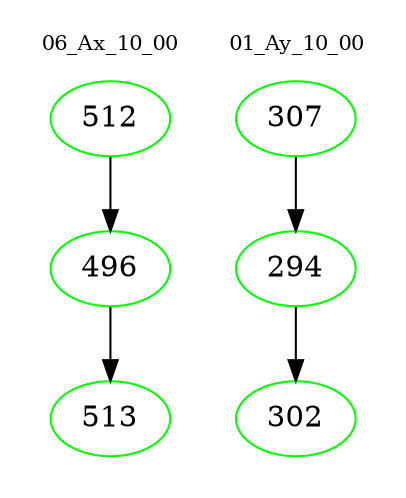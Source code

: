 digraph{
subgraph cluster_0 {
color = white
label = "06_Ax_10_00";
fontsize=10;
T0_512 [label="512", color="green"]
T0_512 -> T0_496 [color="black"]
T0_496 [label="496", color="green"]
T0_496 -> T0_513 [color="black"]
T0_513 [label="513", color="green"]
}
subgraph cluster_1 {
color = white
label = "01_Ay_10_00";
fontsize=10;
T1_307 [label="307", color="green"]
T1_307 -> T1_294 [color="black"]
T1_294 [label="294", color="green"]
T1_294 -> T1_302 [color="black"]
T1_302 [label="302", color="green"]
}
}
